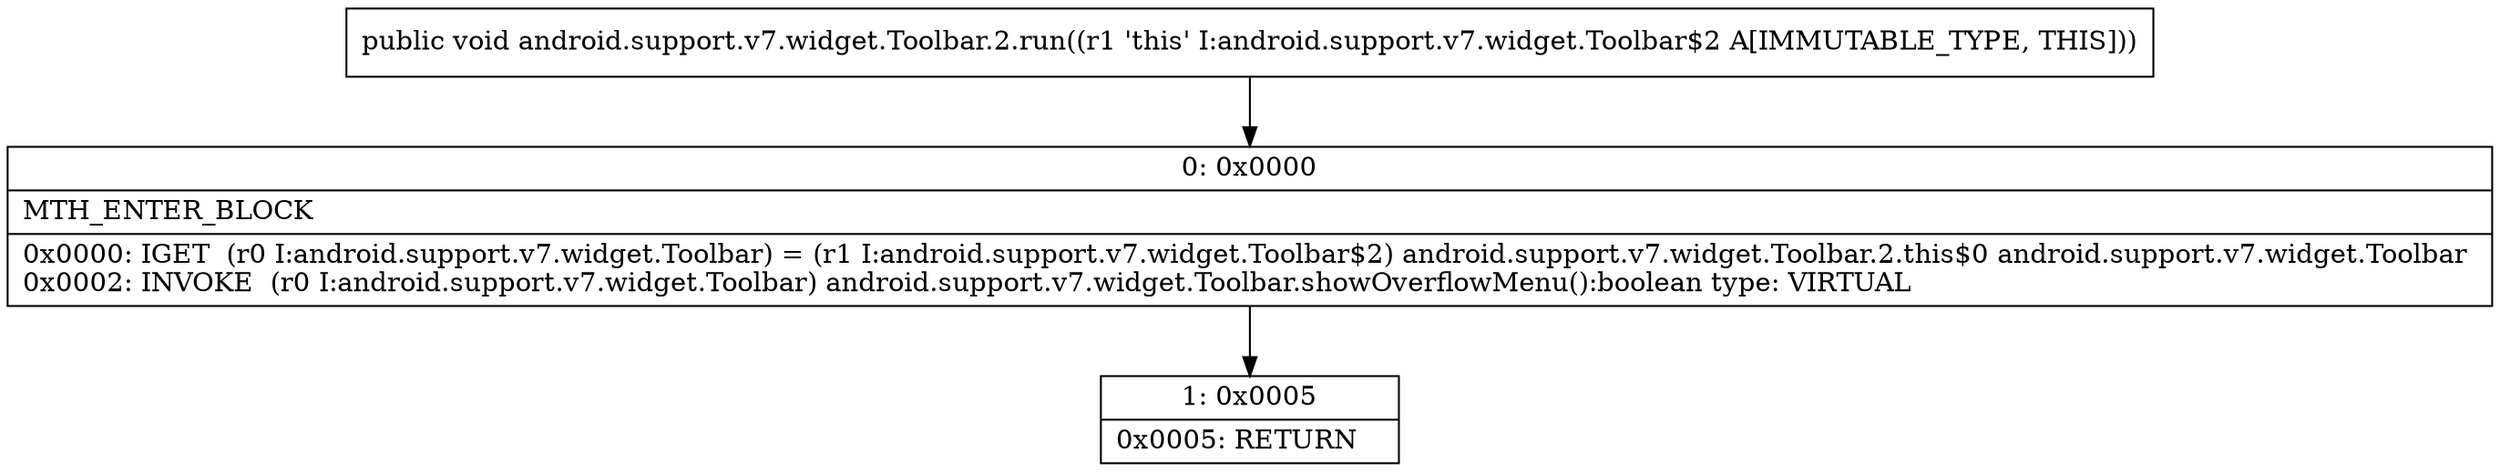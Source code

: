 digraph "CFG forandroid.support.v7.widget.Toolbar.2.run()V" {
Node_0 [shape=record,label="{0\:\ 0x0000|MTH_ENTER_BLOCK\l|0x0000: IGET  (r0 I:android.support.v7.widget.Toolbar) = (r1 I:android.support.v7.widget.Toolbar$2) android.support.v7.widget.Toolbar.2.this$0 android.support.v7.widget.Toolbar \l0x0002: INVOKE  (r0 I:android.support.v7.widget.Toolbar) android.support.v7.widget.Toolbar.showOverflowMenu():boolean type: VIRTUAL \l}"];
Node_1 [shape=record,label="{1\:\ 0x0005|0x0005: RETURN   \l}"];
MethodNode[shape=record,label="{public void android.support.v7.widget.Toolbar.2.run((r1 'this' I:android.support.v7.widget.Toolbar$2 A[IMMUTABLE_TYPE, THIS])) }"];
MethodNode -> Node_0;
Node_0 -> Node_1;
}

